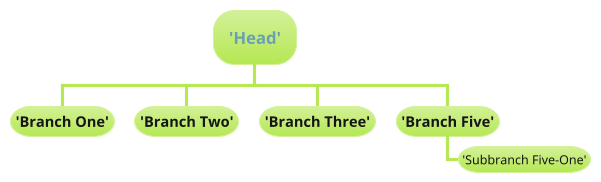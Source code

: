 {
  "sha1": "ch4f8fx2ob1f89ge3zxg0op35emjft7",
  "insertion": {
    "when": "2024-06-01T09:03:01.414Z",
    "user": "plantuml@gmail.com"
  }
}
@startwbs
!theme hacker
* 'Head'
** 'Branch One'
** 'Branch Two'
** 'Branch Three'
** 'Branch Five'
*** 'Subbranch Five-One'
@endwbs
